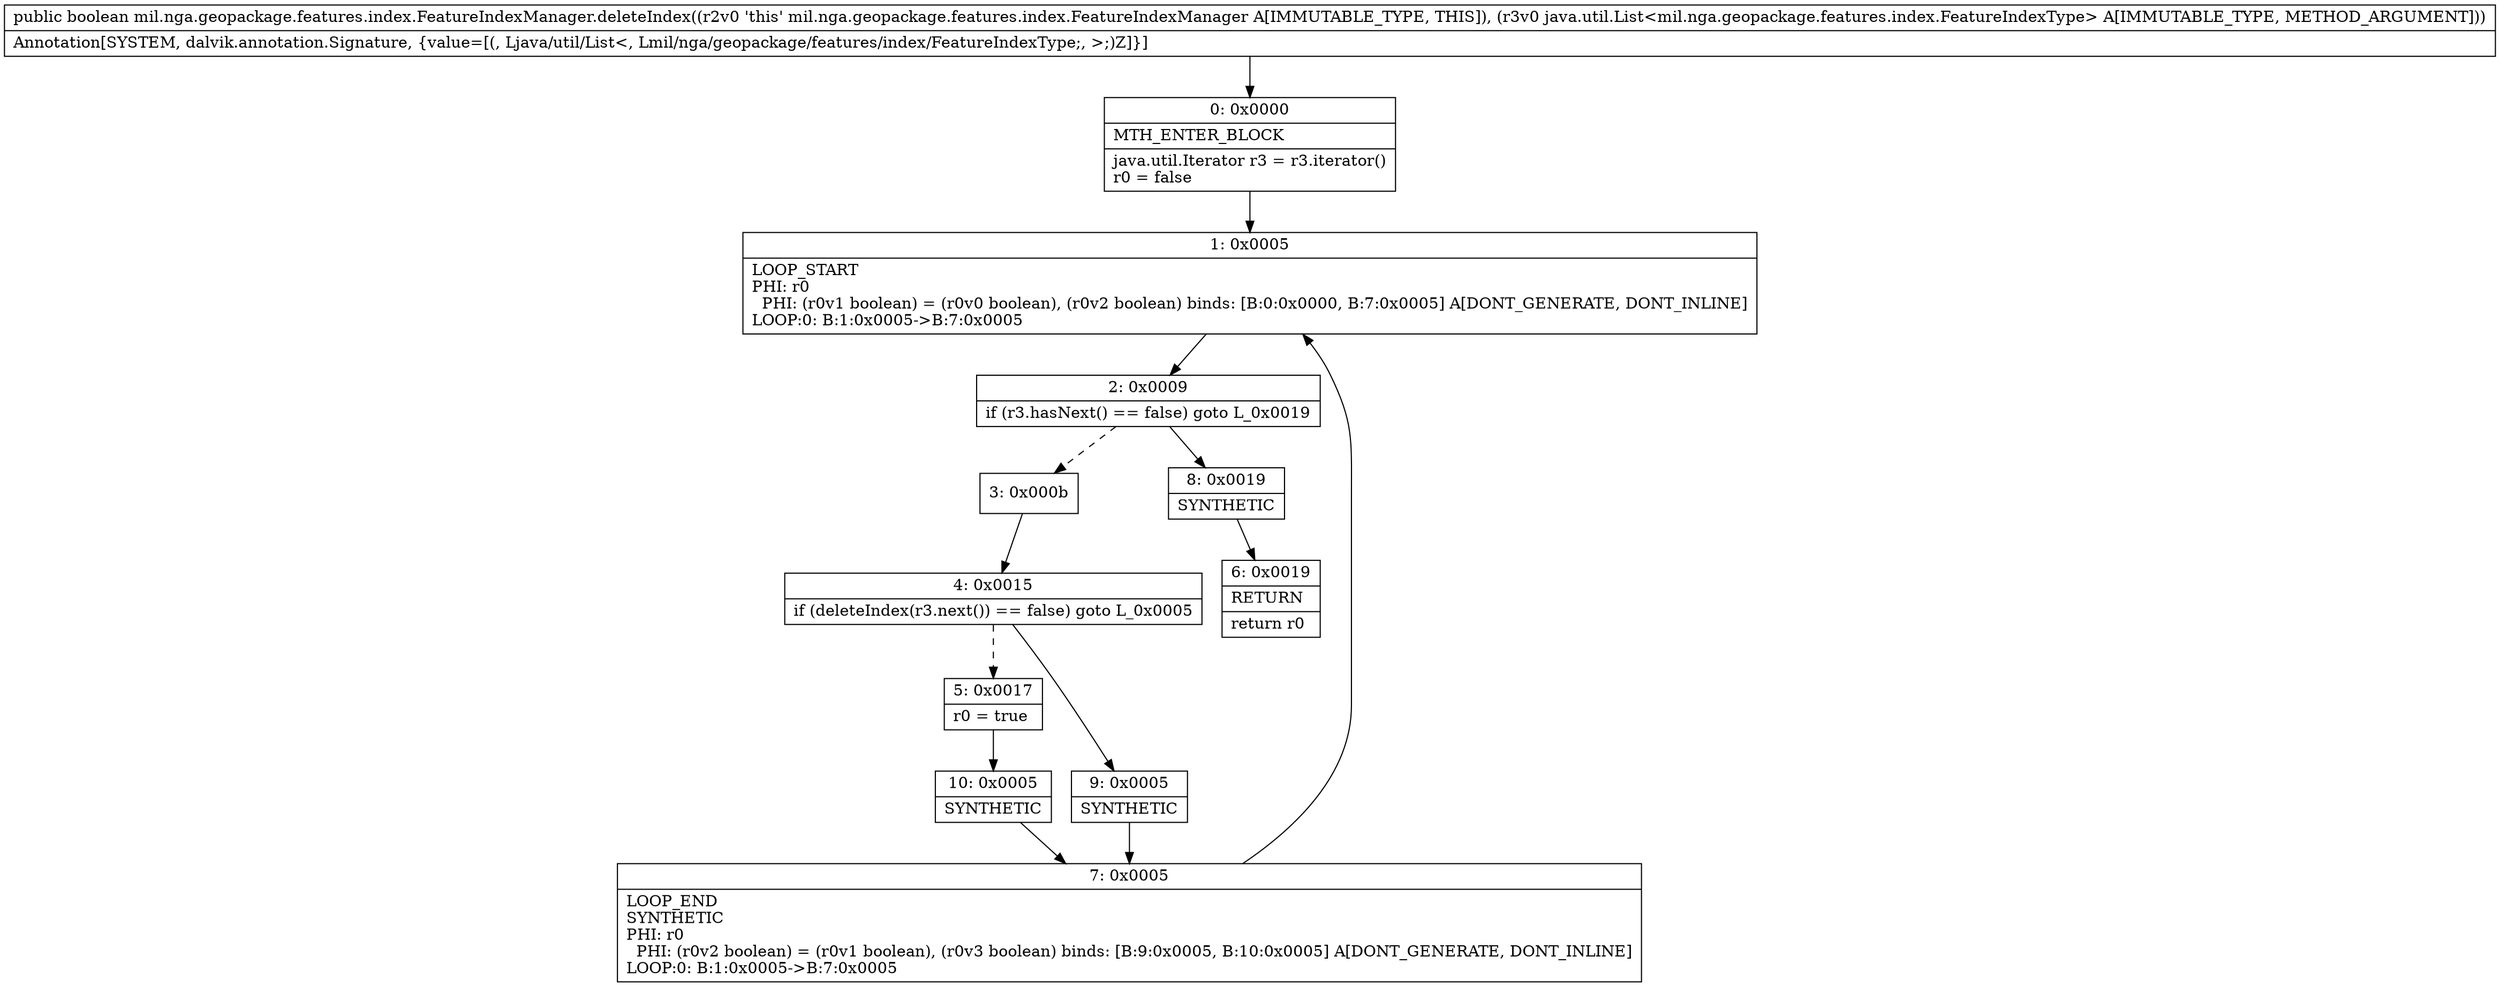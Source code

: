 digraph "CFG formil.nga.geopackage.features.index.FeatureIndexManager.deleteIndex(Ljava\/util\/List;)Z" {
Node_0 [shape=record,label="{0\:\ 0x0000|MTH_ENTER_BLOCK\l|java.util.Iterator r3 = r3.iterator()\lr0 = false\l}"];
Node_1 [shape=record,label="{1\:\ 0x0005|LOOP_START\lPHI: r0 \l  PHI: (r0v1 boolean) = (r0v0 boolean), (r0v2 boolean) binds: [B:0:0x0000, B:7:0x0005] A[DONT_GENERATE, DONT_INLINE]\lLOOP:0: B:1:0x0005\-\>B:7:0x0005\l}"];
Node_2 [shape=record,label="{2\:\ 0x0009|if (r3.hasNext() == false) goto L_0x0019\l}"];
Node_3 [shape=record,label="{3\:\ 0x000b}"];
Node_4 [shape=record,label="{4\:\ 0x0015|if (deleteIndex(r3.next()) == false) goto L_0x0005\l}"];
Node_5 [shape=record,label="{5\:\ 0x0017|r0 = true\l}"];
Node_6 [shape=record,label="{6\:\ 0x0019|RETURN\l|return r0\l}"];
Node_7 [shape=record,label="{7\:\ 0x0005|LOOP_END\lSYNTHETIC\lPHI: r0 \l  PHI: (r0v2 boolean) = (r0v1 boolean), (r0v3 boolean) binds: [B:9:0x0005, B:10:0x0005] A[DONT_GENERATE, DONT_INLINE]\lLOOP:0: B:1:0x0005\-\>B:7:0x0005\l}"];
Node_8 [shape=record,label="{8\:\ 0x0019|SYNTHETIC\l}"];
Node_9 [shape=record,label="{9\:\ 0x0005|SYNTHETIC\l}"];
Node_10 [shape=record,label="{10\:\ 0x0005|SYNTHETIC\l}"];
MethodNode[shape=record,label="{public boolean mil.nga.geopackage.features.index.FeatureIndexManager.deleteIndex((r2v0 'this' mil.nga.geopackage.features.index.FeatureIndexManager A[IMMUTABLE_TYPE, THIS]), (r3v0 java.util.List\<mil.nga.geopackage.features.index.FeatureIndexType\> A[IMMUTABLE_TYPE, METHOD_ARGUMENT]))  | Annotation[SYSTEM, dalvik.annotation.Signature, \{value=[(, Ljava\/util\/List\<, Lmil\/nga\/geopackage\/features\/index\/FeatureIndexType;, \>;)Z]\}]\l}"];
MethodNode -> Node_0;
Node_0 -> Node_1;
Node_1 -> Node_2;
Node_2 -> Node_3[style=dashed];
Node_2 -> Node_8;
Node_3 -> Node_4;
Node_4 -> Node_5[style=dashed];
Node_4 -> Node_9;
Node_5 -> Node_10;
Node_7 -> Node_1;
Node_8 -> Node_6;
Node_9 -> Node_7;
Node_10 -> Node_7;
}

